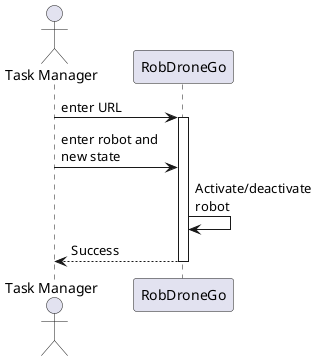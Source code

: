 @startuml SD Lv1

actor "Task Manager" as user
participant RobDroneGo as system
user -> system : enter URL
activate system
user -> system : enter robot and \nnew state

system -> system : Activate/deactivate\nrobot

user <-- system : Success
deactivate system

@enduml